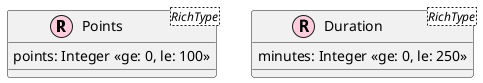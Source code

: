 @startuml

entity Points <RichType> <<(R, ffccdd)>> {
    points: Integer <<ge: 0, le: 100>>
}

entity Duration <RichType> <<(R, ffccdd)>> {
    minutes: Integer <<ge: 0, le: 250>>
}

@enduml